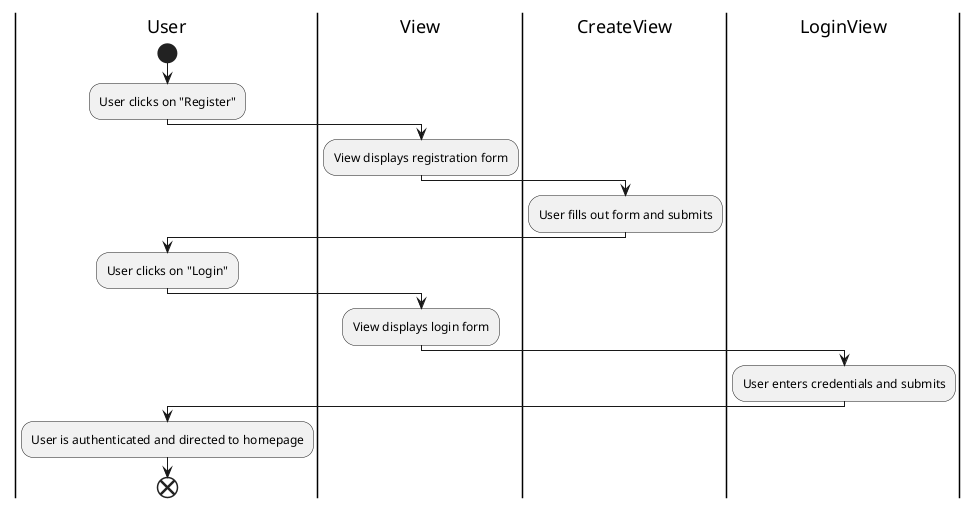 @startuml
|User|
start
:User clicks on "Register";
|View|
:View displays registration form;
|CreateView|
:User fills out form and submits;
|User|
:User clicks on "Login";
|View|
:View displays login form;
|LoginView|
:User enters credentials and submits;
|User|
:User is authenticated and directed to homepage;
end
@enduml
